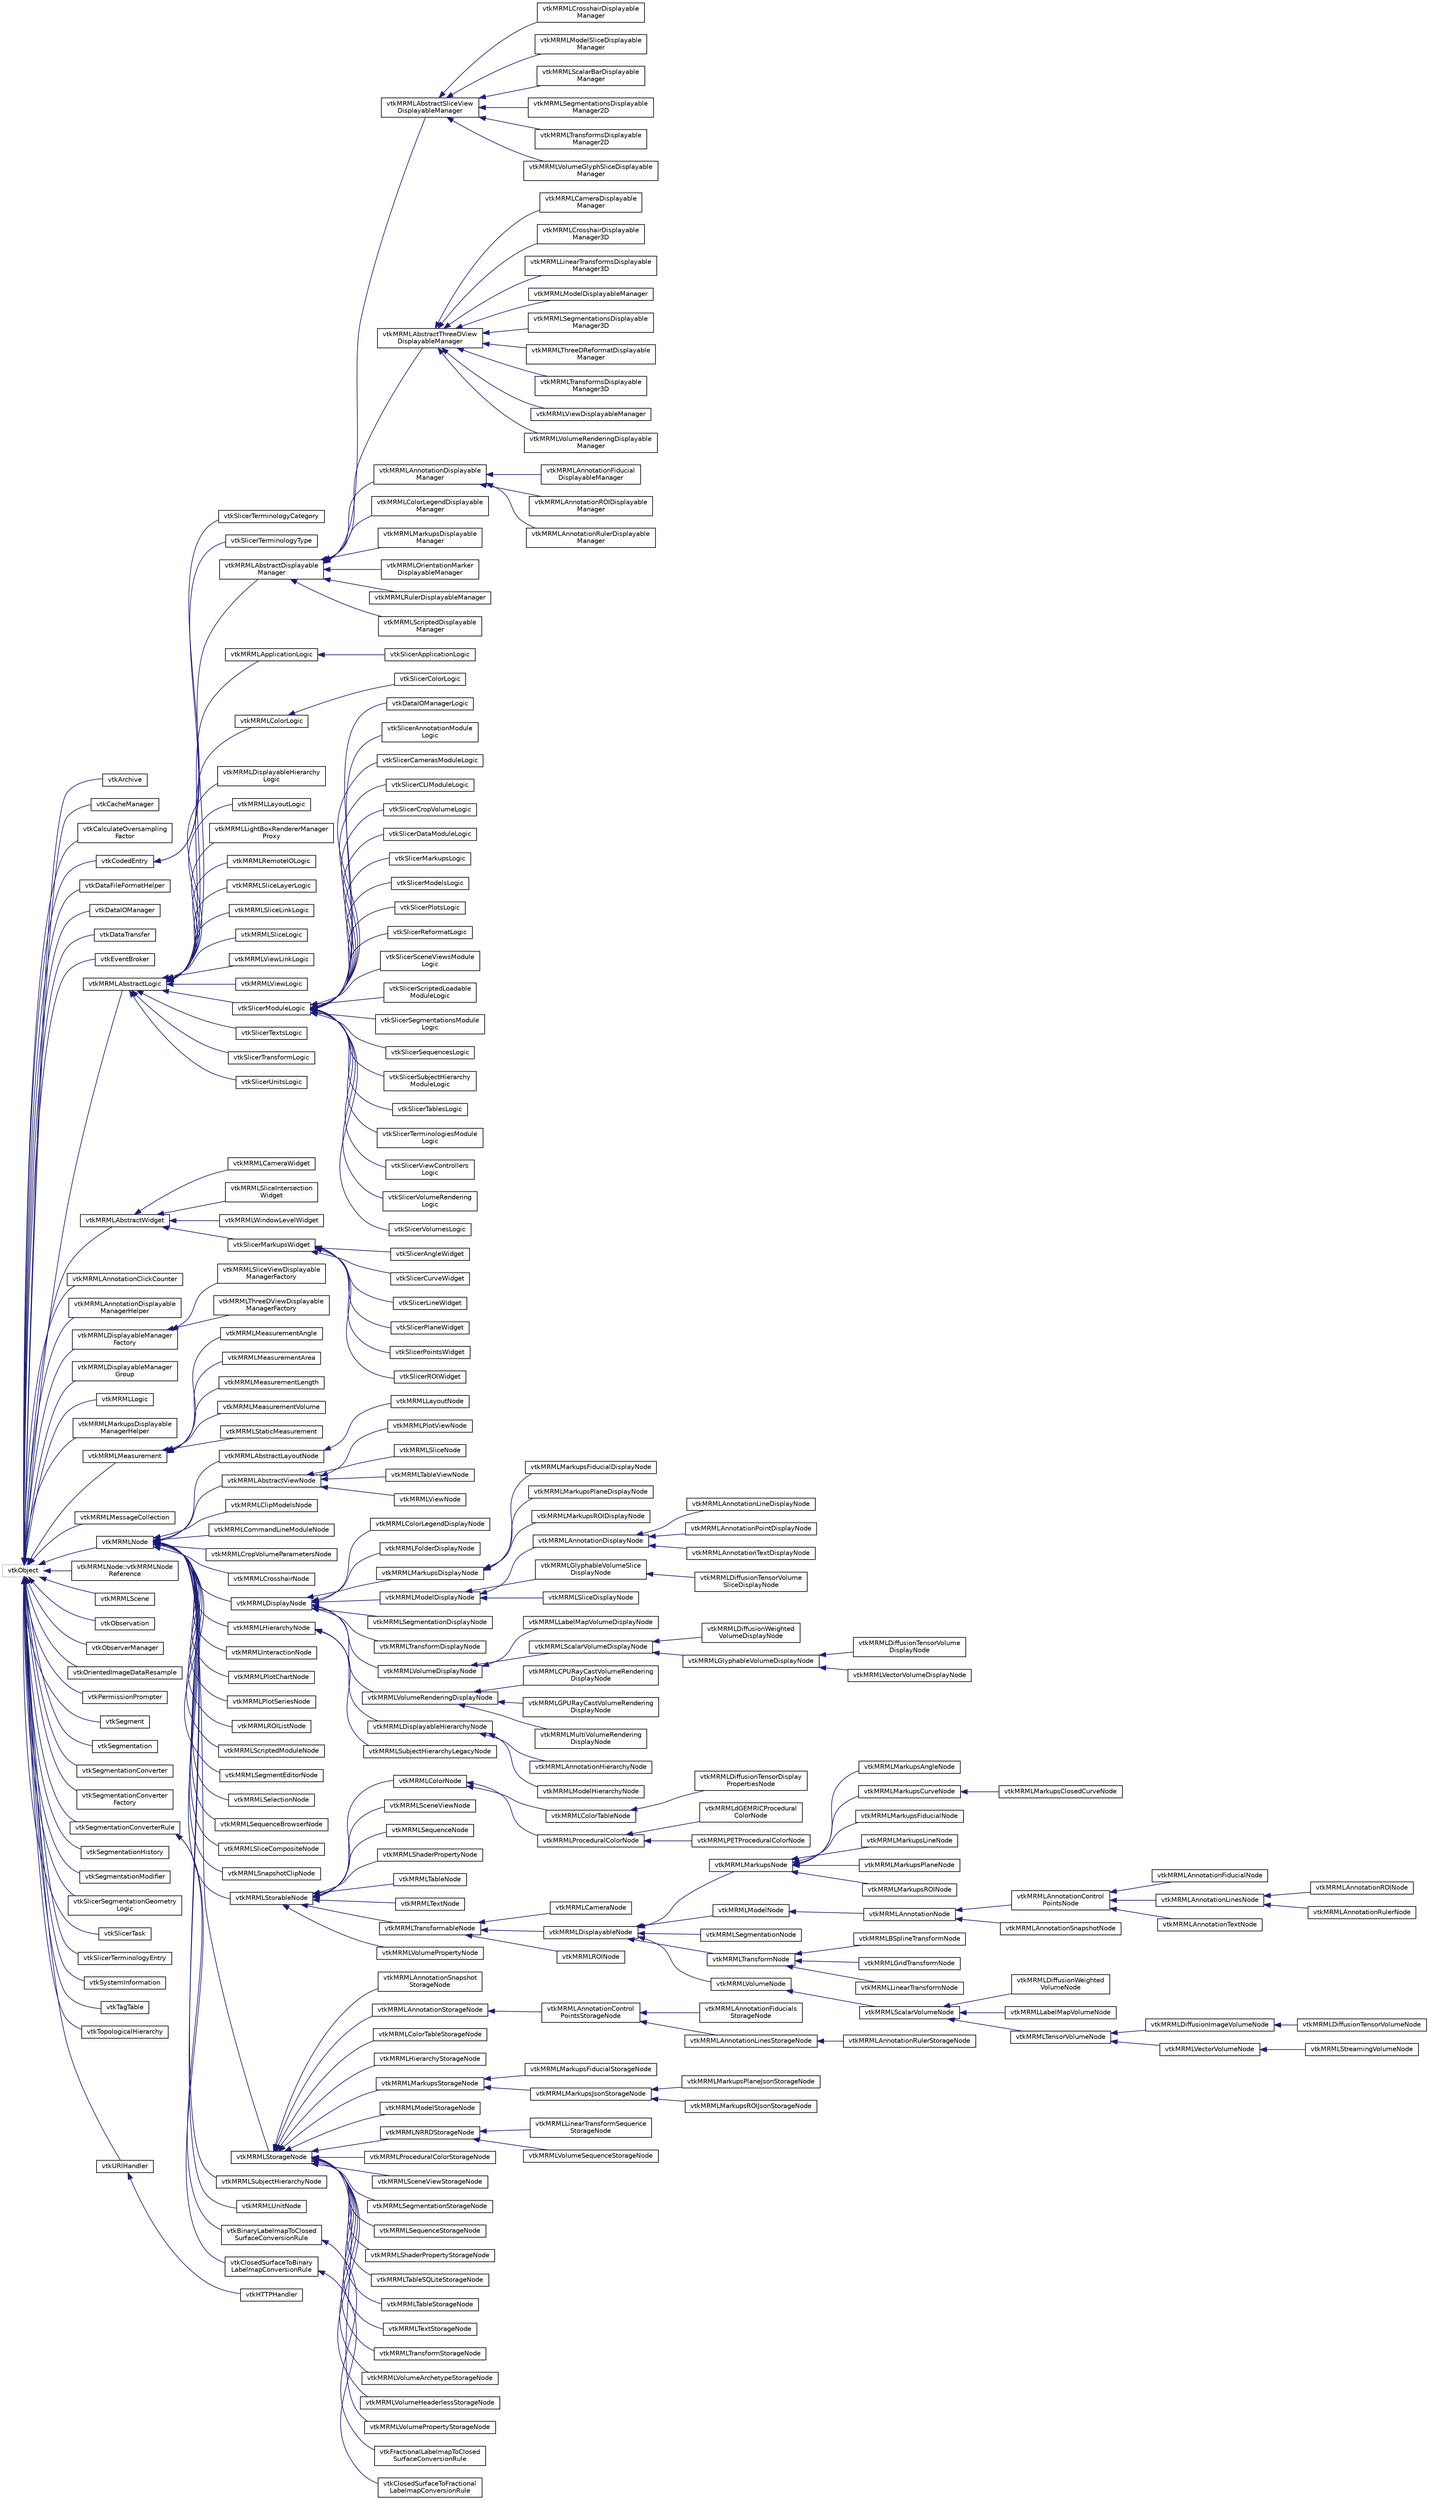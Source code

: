 digraph "Graphical Class Hierarchy"
{
  bgcolor="transparent";
  edge [fontname="Helvetica",fontsize="10",labelfontname="Helvetica",labelfontsize="10"];
  node [fontname="Helvetica",fontsize="10",shape=record];
  rankdir="LR";
  Node65 [label="vtkObject",height=0.2,width=0.4,color="grey75"];
  Node65 -> Node0 [dir="back",color="midnightblue",fontsize="10",style="solid",fontname="Helvetica"];
  Node0 [label="vtkArchive",height=0.2,width=0.4,color="black",URL="$classvtkArchive.html",tooltip="Simple class for manipulating archive files. "];
  Node65 -> Node67 [dir="back",color="midnightblue",fontsize="10",style="solid",fontname="Helvetica"];
  Node67 [label="vtkCacheManager",height=0.2,width=0.4,color="black",URL="$classvtkCacheManager.html"];
  Node65 -> Node68 [dir="back",color="midnightblue",fontsize="10",style="solid",fontname="Helvetica"];
  Node68 [label="vtkCalculateOversampling\lFactor",height=0.2,width=0.4,color="black",URL="$classvtkCalculateOversamplingFactor.html",tooltip="Calculate oversampling factor based on model properties using fuzzy logics. "];
  Node65 -> Node69 [dir="back",color="midnightblue",fontsize="10",style="solid",fontname="Helvetica"];
  Node69 [label="vtkCodedEntry",height=0.2,width=0.4,color="black",URL="$classvtkCodedEntry.html",tooltip="Simple class for storing standard coded entries (coding scheme, value, meaning triplets) ..."];
  Node69 -> Node70 [dir="back",color="midnightblue",fontsize="10",style="solid",fontname="Helvetica"];
  Node70 [label="vtkSlicerTerminologyCategory",height=0.2,width=0.4,color="black",URL="$classvtkSlicerTerminologyCategory.html",tooltip="Terminology property category object. "];
  Node69 -> Node71 [dir="back",color="midnightblue",fontsize="10",style="solid",fontname="Helvetica"];
  Node71 [label="vtkSlicerTerminologyType",height=0.2,width=0.4,color="black",URL="$classvtkSlicerTerminologyType.html",tooltip="Terminology property type object. "];
  Node65 -> Node72 [dir="back",color="midnightblue",fontsize="10",style="solid",fontname="Helvetica"];
  Node72 [label="vtkDataFileFormatHelper",height=0.2,width=0.4,color="black",URL="$classvtkDataFileFormatHelper.html"];
  Node65 -> Node73 [dir="back",color="midnightblue",fontsize="10",style="solid",fontname="Helvetica"];
  Node73 [label="vtkDataIOManager",height=0.2,width=0.4,color="black",URL="$classvtkDataIOManager.html"];
  Node65 -> Node74 [dir="back",color="midnightblue",fontsize="10",style="solid",fontname="Helvetica"];
  Node74 [label="vtkDataTransfer",height=0.2,width=0.4,color="black",URL="$classvtkDataTransfer.html"];
  Node65 -> Node75 [dir="back",color="midnightblue",fontsize="10",style="solid",fontname="Helvetica"];
  Node75 [label="vtkEventBroker",height=0.2,width=0.4,color="black",URL="$classvtkEventBroker.html",tooltip="Class that manages adding and deleting of observers with events. "];
  Node65 -> Node76 [dir="back",color="midnightblue",fontsize="10",style="solid",fontname="Helvetica"];
  Node76 [label="vtkMRMLAbstractLogic",height=0.2,width=0.4,color="black",URL="$classvtkMRMLAbstractLogic.html",tooltip="Superclass for MRML logic classes. "];
  Node76 -> Node77 [dir="back",color="midnightblue",fontsize="10",style="solid",fontname="Helvetica"];
  Node77 [label="vtkMRMLAbstractDisplayable\lManager",height=0.2,width=0.4,color="black",URL="$classvtkMRMLAbstractDisplayableManager.html",tooltip="Superclass for displayable manager classes. "];
  Node77 -> Node78 [dir="back",color="midnightblue",fontsize="10",style="solid",fontname="Helvetica"];
  Node78 [label="vtkMRMLAbstractSliceView\lDisplayableManager",height=0.2,width=0.4,color="black",URL="$classvtkMRMLAbstractSliceViewDisplayableManager.html",tooltip="Superclass for displayable manager classes. "];
  Node78 -> Node79 [dir="back",color="midnightblue",fontsize="10",style="solid",fontname="Helvetica"];
  Node79 [label="vtkMRMLCrosshairDisplayable\lManager",height=0.2,width=0.4,color="black",URL="$classvtkMRMLCrosshairDisplayableManager.html",tooltip="Displayable manager for the crosshair on slice (2D) views. "];
  Node78 -> Node80 [dir="back",color="midnightblue",fontsize="10",style="solid",fontname="Helvetica"];
  Node80 [label="vtkMRMLModelSliceDisplayable\lManager",height=0.2,width=0.4,color="black",URL="$classvtkMRMLModelSliceDisplayableManager.html",tooltip="Displayable manager for slice (2D) views. "];
  Node78 -> Node81 [dir="back",color="midnightblue",fontsize="10",style="solid",fontname="Helvetica"];
  Node81 [label="vtkMRMLScalarBarDisplayable\lManager",height=0.2,width=0.4,color="black",URL="$classvtkMRMLScalarBarDisplayableManager.html",tooltip="Displayable manager for window/level adjustment of volumes. "];
  Node78 -> Node82 [dir="back",color="midnightblue",fontsize="10",style="solid",fontname="Helvetica"];
  Node82 [label="vtkMRMLSegmentationsDisplayable\lManager2D",height=0.2,width=0.4,color="black",URL="$classvtkMRMLSegmentationsDisplayableManager2D.html",tooltip="Displayable manager for showing segmentations in slice (2D) views. "];
  Node78 -> Node83 [dir="back",color="midnightblue",fontsize="10",style="solid",fontname="Helvetica"];
  Node83 [label="vtkMRMLTransformsDisplayable\lManager2D",height=0.2,width=0.4,color="black",URL="$classvtkMRMLTransformsDisplayableManager2D.html",tooltip="Displayable manager for showing transforms in slice (2D) views. "];
  Node78 -> Node84 [dir="back",color="midnightblue",fontsize="10",style="solid",fontname="Helvetica"];
  Node84 [label="vtkMRMLVolumeGlyphSliceDisplayable\lManager",height=0.2,width=0.4,color="black",URL="$classvtkMRMLVolumeGlyphSliceDisplayableManager.html",tooltip="Displayable manager for slice (2D) views. "];
  Node77 -> Node85 [dir="back",color="midnightblue",fontsize="10",style="solid",fontname="Helvetica"];
  Node85 [label="vtkMRMLAbstractThreeDView\lDisplayableManager",height=0.2,width=0.4,color="black",URL="$classvtkMRMLAbstractThreeDViewDisplayableManager.html",tooltip="Superclass for displayable manager classes. "];
  Node85 -> Node86 [dir="back",color="midnightblue",fontsize="10",style="solid",fontname="Helvetica"];
  Node86 [label="vtkMRMLCameraDisplayable\lManager",height=0.2,width=0.4,color="black",URL="$classvtkMRMLCameraDisplayableManager.html"];
  Node85 -> Node87 [dir="back",color="midnightblue",fontsize="10",style="solid",fontname="Helvetica"];
  Node87 [label="vtkMRMLCrosshairDisplayable\lManager3D",height=0.2,width=0.4,color="black",URL="$classvtkMRMLCrosshairDisplayableManager3D.html",tooltip="Displayable manager for the crosshair on 3D views. "];
  Node85 -> Node88 [dir="back",color="midnightblue",fontsize="10",style="solid",fontname="Helvetica"];
  Node88 [label="vtkMRMLLinearTransformsDisplayable\lManager3D",height=0.2,width=0.4,color="black",URL="$classvtkMRMLLinearTransformsDisplayableManager3D.html",tooltip="Display transforms in 3D views. "];
  Node85 -> Node89 [dir="back",color="midnightblue",fontsize="10",style="solid",fontname="Helvetica"];
  Node89 [label="vtkMRMLModelDisplayableManager",height=0.2,width=0.4,color="black",URL="$classvtkMRMLModelDisplayableManager.html",tooltip="Manage display nodes with polydata in 3D views. "];
  Node85 -> Node90 [dir="back",color="midnightblue",fontsize="10",style="solid",fontname="Helvetica"];
  Node90 [label="vtkMRMLSegmentationsDisplayable\lManager3D",height=0.2,width=0.4,color="black",URL="$classvtkMRMLSegmentationsDisplayableManager3D.html",tooltip="Display segmentations in 3D views. "];
  Node85 -> Node91 [dir="back",color="midnightblue",fontsize="10",style="solid",fontname="Helvetica"];
  Node91 [label="vtkMRMLThreeDReformatDisplayable\lManager",height=0.2,width=0.4,color="black",URL="$classvtkMRMLThreeDReformatDisplayableManager.html",tooltip="Displayable manager for ImplicitPlaneWidget2 in 3D views. "];
  Node85 -> Node92 [dir="back",color="midnightblue",fontsize="10",style="solid",fontname="Helvetica"];
  Node92 [label="vtkMRMLTransformsDisplayable\lManager3D",height=0.2,width=0.4,color="black",URL="$classvtkMRMLTransformsDisplayableManager3D.html",tooltip="Display transforms in 3D views. "];
  Node85 -> Node93 [dir="back",color="midnightblue",fontsize="10",style="solid",fontname="Helvetica"];
  Node93 [label="vtkMRMLViewDisplayableManager",height=0.2,width=0.4,color="black",URL="$classvtkMRMLViewDisplayableManager.html",tooltip="Displayable manager that configures a vtkRenderer from a vtkMRMLViewNode and its associated active vt..."];
  Node85 -> Node94 [dir="back",color="midnightblue",fontsize="10",style="solid",fontname="Helvetica"];
  Node94 [label="vtkMRMLVolumeRenderingDisplayable\lManager",height=0.2,width=0.4,color="black",URL="$classvtkMRMLVolumeRenderingDisplayableManager.html"];
  Node77 -> Node95 [dir="back",color="midnightblue",fontsize="10",style="solid",fontname="Helvetica"];
  Node95 [label="vtkMRMLAnnotationDisplayable\lManager",height=0.2,width=0.4,color="black",URL="$classvtkMRMLAnnotationDisplayableManager.html"];
  Node95 -> Node96 [dir="back",color="midnightblue",fontsize="10",style="solid",fontname="Helvetica"];
  Node96 [label="vtkMRMLAnnotationFiducial\lDisplayableManager",height=0.2,width=0.4,color="black",URL="$classvtkMRMLAnnotationFiducialDisplayableManager.html"];
  Node95 -> Node97 [dir="back",color="midnightblue",fontsize="10",style="solid",fontname="Helvetica"];
  Node97 [label="vtkMRMLAnnotationROIDisplayable\lManager",height=0.2,width=0.4,color="black",URL="$classvtkMRMLAnnotationROIDisplayableManager.html"];
  Node95 -> Node98 [dir="back",color="midnightblue",fontsize="10",style="solid",fontname="Helvetica"];
  Node98 [label="vtkMRMLAnnotationRulerDisplayable\lManager",height=0.2,width=0.4,color="black",URL="$classvtkMRMLAnnotationRulerDisplayableManager.html"];
  Node77 -> Node99 [dir="back",color="midnightblue",fontsize="10",style="solid",fontname="Helvetica"];
  Node99 [label="vtkMRMLColorLegendDisplayable\lManager",height=0.2,width=0.4,color="black",URL="$classvtkMRMLColorLegendDisplayableManager.html",tooltip="Displayable manager for color legends. "];
  Node77 -> Node100 [dir="back",color="midnightblue",fontsize="10",style="solid",fontname="Helvetica"];
  Node100 [label="vtkMRMLMarkupsDisplayable\lManager",height=0.2,width=0.4,color="black",URL="$classvtkMRMLMarkupsDisplayableManager.html"];
  Node77 -> Node101 [dir="back",color="midnightblue",fontsize="10",style="solid",fontname="Helvetica"];
  Node101 [label="vtkMRMLOrientationMarker\lDisplayableManager",height=0.2,width=0.4,color="black",URL="$classvtkMRMLOrientationMarkerDisplayableManager.html",tooltip="Displayable manager that displays orientation marker in a slice or 3D view. "];
  Node77 -> Node102 [dir="back",color="midnightblue",fontsize="10",style="solid",fontname="Helvetica"];
  Node102 [label="vtkMRMLRulerDisplayableManager",height=0.2,width=0.4,color="black",URL="$classvtkMRMLRulerDisplayableManager.html",tooltip="Displayable manager that displays orientation marker in a slice or 3D view. "];
  Node77 -> Node103 [dir="back",color="midnightblue",fontsize="10",style="solid",fontname="Helvetica"];
  Node103 [label="vtkMRMLScriptedDisplayable\lManager",height=0.2,width=0.4,color="black",URL="$classvtkMRMLScriptedDisplayableManager.html"];
  Node76 -> Node104 [dir="back",color="midnightblue",fontsize="10",style="solid",fontname="Helvetica"];
  Node104 [label="vtkMRMLApplicationLogic",height=0.2,width=0.4,color="black",URL="$classvtkMRMLApplicationLogic.html"];
  Node104 -> Node105 [dir="back",color="midnightblue",fontsize="10",style="solid",fontname="Helvetica"];
  Node105 [label="vtkSlicerApplicationLogic",height=0.2,width=0.4,color="black",URL="$classvtkSlicerApplicationLogic.html"];
  Node76 -> Node106 [dir="back",color="midnightblue",fontsize="10",style="solid",fontname="Helvetica"];
  Node106 [label="vtkMRMLColorLogic",height=0.2,width=0.4,color="black",URL="$classvtkMRMLColorLogic.html",tooltip="MRML logic class for color manipulation. "];
  Node106 -> Node107 [dir="back",color="midnightblue",fontsize="10",style="solid",fontname="Helvetica"];
  Node107 [label="vtkSlicerColorLogic",height=0.2,width=0.4,color="black",URL="$classvtkSlicerColorLogic.html"];
  Node76 -> Node108 [dir="back",color="midnightblue",fontsize="10",style="solid",fontname="Helvetica"];
  Node108 [label="vtkMRMLDisplayableHierarchy\lLogic",height=0.2,width=0.4,color="black",URL="$classvtkMRMLDisplayableHierarchyLogic.html",tooltip="Slicer logic class for hierarchy manipulation. "];
  Node76 -> Node109 [dir="back",color="midnightblue",fontsize="10",style="solid",fontname="Helvetica"];
  Node109 [label="vtkMRMLLayoutLogic",height=0.2,width=0.4,color="black",URL="$classvtkMRMLLayoutLogic.html",tooltip="MRML logic class for layout manipulation. "];
  Node76 -> Node110 [dir="back",color="midnightblue",fontsize="10",style="solid",fontname="Helvetica"];
  Node110 [label="vtkMRMLLightBoxRendererManager\lProxy",height=0.2,width=0.4,color="black",URL="$classvtkMRMLLightBoxRendererManagerProxy.html",tooltip="Proxy class to provide mechanisms for a displayable manager to communicate with 3rd party renderer ma..."];
  Node76 -> Node111 [dir="back",color="midnightblue",fontsize="10",style="solid",fontname="Helvetica"];
  Node111 [label="vtkMRMLRemoteIOLogic",height=0.2,width=0.4,color="black",URL="$classvtkMRMLRemoteIOLogic.html"];
  Node76 -> Node112 [dir="back",color="midnightblue",fontsize="10",style="solid",fontname="Helvetica"];
  Node112 [label="vtkMRMLSliceLayerLogic",height=0.2,width=0.4,color="black",URL="$classvtkMRMLSliceLayerLogic.html"];
  Node76 -> Node113 [dir="back",color="midnightblue",fontsize="10",style="solid",fontname="Helvetica"];
  Node113 [label="vtkMRMLSliceLinkLogic",height=0.2,width=0.4,color="black",URL="$classvtkMRMLSliceLinkLogic.html"];
  Node76 -> Node114 [dir="back",color="midnightblue",fontsize="10",style="solid",fontname="Helvetica"];
  Node114 [label="vtkMRMLSliceLogic",height=0.2,width=0.4,color="black",URL="$classvtkMRMLSliceLogic.html",tooltip="Slicer logic class for slice manipulation. "];
  Node76 -> Node115 [dir="back",color="midnightblue",fontsize="10",style="solid",fontname="Helvetica"];
  Node115 [label="vtkMRMLViewLinkLogic",height=0.2,width=0.4,color="black",URL="$classvtkMRMLViewLinkLogic.html"];
  Node76 -> Node116 [dir="back",color="midnightblue",fontsize="10",style="solid",fontname="Helvetica"];
  Node116 [label="vtkMRMLViewLogic",height=0.2,width=0.4,color="black",URL="$classvtkMRMLViewLogic.html",tooltip="Slicer logic class for view manipulation. "];
  Node76 -> Node117 [dir="back",color="midnightblue",fontsize="10",style="solid",fontname="Helvetica"];
  Node117 [label="vtkSlicerModuleLogic",height=0.2,width=0.4,color="black",URL="$classvtkSlicerModuleLogic.html"];
  Node117 -> Node118 [dir="back",color="midnightblue",fontsize="10",style="solid",fontname="Helvetica"];
  Node118 [label="vtkDataIOManagerLogic",height=0.2,width=0.4,color="black",URL="$classvtkDataIOManagerLogic.html"];
  Node117 -> Node119 [dir="back",color="midnightblue",fontsize="10",style="solid",fontname="Helvetica"];
  Node119 [label="vtkSlicerAnnotationModule\lLogic",height=0.2,width=0.4,color="black",URL="$classvtkSlicerAnnotationModuleLogic.html"];
  Node117 -> Node120 [dir="back",color="midnightblue",fontsize="10",style="solid",fontname="Helvetica"];
  Node120 [label="vtkSlicerCamerasModuleLogic",height=0.2,width=0.4,color="black",URL="$classvtkSlicerCamerasModuleLogic.html"];
  Node117 -> Node121 [dir="back",color="midnightblue",fontsize="10",style="solid",fontname="Helvetica"];
  Node121 [label="vtkSlicerCLIModuleLogic",height=0.2,width=0.4,color="black",URL="$classvtkSlicerCLIModuleLogic.html",tooltip="Logic for running CLI. "];
  Node117 -> Node122 [dir="back",color="midnightblue",fontsize="10",style="solid",fontname="Helvetica"];
  Node122 [label="vtkSlicerCropVolumeLogic",height=0.2,width=0.4,color="black",URL="$classvtkSlicerCropVolumeLogic.html",tooltip="Crop a volume to the specified region of interest. "];
  Node117 -> Node123 [dir="back",color="midnightblue",fontsize="10",style="solid",fontname="Helvetica"];
  Node123 [label="vtkSlicerDataModuleLogic",height=0.2,width=0.4,color="black",URL="$classvtkSlicerDataModuleLogic.html"];
  Node117 -> Node124 [dir="back",color="midnightblue",fontsize="10",style="solid",fontname="Helvetica"];
  Node124 [label="vtkSlicerMarkupsLogic",height=0.2,width=0.4,color="black",URL="$classvtkSlicerMarkupsLogic.html"];
  Node117 -> Node125 [dir="back",color="midnightblue",fontsize="10",style="solid",fontname="Helvetica"];
  Node125 [label="vtkSlicerModelsLogic",height=0.2,width=0.4,color="black",URL="$classvtkSlicerModelsLogic.html"];
  Node117 -> Node126 [dir="back",color="midnightblue",fontsize="10",style="solid",fontname="Helvetica"];
  Node126 [label="vtkSlicerPlotsLogic",height=0.2,width=0.4,color="black",URL="$classvtkSlicerPlotsLogic.html",tooltip="Slicer logic class for double array manipulation This class manages the logic associated with reading..."];
  Node117 -> Node127 [dir="back",color="midnightblue",fontsize="10",style="solid",fontname="Helvetica"];
  Node127 [label="vtkSlicerReformatLogic",height=0.2,width=0.4,color="black",URL="$classvtkSlicerReformatLogic.html"];
  Node117 -> Node128 [dir="back",color="midnightblue",fontsize="10",style="solid",fontname="Helvetica"];
  Node128 [label="vtkSlicerSceneViewsModule\lLogic",height=0.2,width=0.4,color="black",URL="$classvtkSlicerSceneViewsModuleLogic.html"];
  Node117 -> Node129 [dir="back",color="midnightblue",fontsize="10",style="solid",fontname="Helvetica"];
  Node129 [label="vtkSlicerScriptedLoadable\lModuleLogic",height=0.2,width=0.4,color="black",URL="$classvtkSlicerScriptedLoadableModuleLogic.html"];
  Node117 -> Node130 [dir="back",color="midnightblue",fontsize="10",style="solid",fontname="Helvetica"];
  Node130 [label="vtkSlicerSegmentationsModule\lLogic",height=0.2,width=0.4,color="black",URL="$classvtkSlicerSegmentationsModuleLogic.html"];
  Node117 -> Node131 [dir="back",color="midnightblue",fontsize="10",style="solid",fontname="Helvetica"];
  Node131 [label="vtkSlicerSequencesLogic",height=0.2,width=0.4,color="black",URL="$classvtkSlicerSequencesLogic.html"];
  Node117 -> Node132 [dir="back",color="midnightblue",fontsize="10",style="solid",fontname="Helvetica"];
  Node132 [label="vtkSlicerSubjectHierarchy\lModuleLogic",height=0.2,width=0.4,color="black",URL="$classvtkSlicerSubjectHierarchyModuleLogic.html"];
  Node117 -> Node133 [dir="back",color="midnightblue",fontsize="10",style="solid",fontname="Helvetica"];
  Node133 [label="vtkSlicerTablesLogic",height=0.2,width=0.4,color="black",URL="$classvtkSlicerTablesLogic.html",tooltip="Slicer logic class for double array manipulation This class manages the logic associated with reading..."];
  Node117 -> Node134 [dir="back",color="midnightblue",fontsize="10",style="solid",fontname="Helvetica"];
  Node134 [label="vtkSlicerTerminologiesModule\lLogic",height=0.2,width=0.4,color="black",URL="$classvtkSlicerTerminologiesModuleLogic.html"];
  Node117 -> Node135 [dir="back",color="midnightblue",fontsize="10",style="solid",fontname="Helvetica"];
  Node135 [label="vtkSlicerViewControllers\lLogic",height=0.2,width=0.4,color="black",URL="$classvtkSlicerViewControllersLogic.html"];
  Node117 -> Node136 [dir="back",color="midnightblue",fontsize="10",style="solid",fontname="Helvetica"];
  Node136 [label="vtkSlicerVolumeRendering\lLogic",height=0.2,width=0.4,color="black",URL="$classvtkSlicerVolumeRenderingLogic.html"];
  Node117 -> Node137 [dir="back",color="midnightblue",fontsize="10",style="solid",fontname="Helvetica"];
  Node137 [label="vtkSlicerVolumesLogic",height=0.2,width=0.4,color="black",URL="$classvtkSlicerVolumesLogic.html"];
  Node76 -> Node138 [dir="back",color="midnightblue",fontsize="10",style="solid",fontname="Helvetica"];
  Node138 [label="vtkSlicerTextsLogic",height=0.2,width=0.4,color="black",URL="$classvtkSlicerTextsLogic.html"];
  Node76 -> Node139 [dir="back",color="midnightblue",fontsize="10",style="solid",fontname="Helvetica"];
  Node139 [label="vtkSlicerTransformLogic",height=0.2,width=0.4,color="black",URL="$classvtkSlicerTransformLogic.html"];
  Node76 -> Node140 [dir="back",color="midnightblue",fontsize="10",style="solid",fontname="Helvetica"];
  Node140 [label="vtkSlicerUnitsLogic",height=0.2,width=0.4,color="black",URL="$classvtkSlicerUnitsLogic.html",tooltip="Slicer logic for unit manipulation. "];
  Node65 -> Node141 [dir="back",color="midnightblue",fontsize="10",style="solid",fontname="Helvetica"];
  Node141 [label="vtkMRMLAbstractWidget",height=0.2,width=0.4,color="black",URL="$classvtkMRMLAbstractWidget.html",tooltip="Process interaction events to update state of MRML widget nodes. "];
  Node141 -> Node142 [dir="back",color="midnightblue",fontsize="10",style="solid",fontname="Helvetica"];
  Node142 [label="vtkMRMLCameraWidget",height=0.2,width=0.4,color="black",URL="$classvtkMRMLCameraWidget.html",tooltip="Process camera manipulation events. "];
  Node141 -> Node143 [dir="back",color="midnightblue",fontsize="10",style="solid",fontname="Helvetica"];
  Node143 [label="vtkMRMLSliceIntersection\lWidget",height=0.2,width=0.4,color="black",URL="$classvtkMRMLSliceIntersectionWidget.html",tooltip="Show slice intersection lines. "];
  Node141 -> Node144 [dir="back",color="midnightblue",fontsize="10",style="solid",fontname="Helvetica"];
  Node144 [label="vtkMRMLWindowLevelWidget",height=0.2,width=0.4,color="black",URL="$classvtkMRMLWindowLevelWidget.html",tooltip="Show slice intersection lines. "];
  Node141 -> Node145 [dir="back",color="midnightblue",fontsize="10",style="solid",fontname="Helvetica"];
  Node145 [label="vtkSlicerMarkupsWidget",height=0.2,width=0.4,color="black",URL="$classvtkSlicerMarkupsWidget.html",tooltip="Process interaction events to update state of markup widget nodes. "];
  Node145 -> Node146 [dir="back",color="midnightblue",fontsize="10",style="solid",fontname="Helvetica"];
  Node146 [label="vtkSlicerAngleWidget",height=0.2,width=0.4,color="black",URL="$classvtkSlicerAngleWidget.html",tooltip="create an angle with a set of 3 points "];
  Node145 -> Node147 [dir="back",color="midnightblue",fontsize="10",style="solid",fontname="Helvetica"];
  Node147 [label="vtkSlicerCurveWidget",height=0.2,width=0.4,color="black",URL="$classvtkSlicerCurveWidget.html",tooltip="create a curve with a set of N points "];
  Node145 -> Node148 [dir="back",color="midnightblue",fontsize="10",style="solid",fontname="Helvetica"];
  Node148 [label="vtkSlicerLineWidget",height=0.2,width=0.4,color="black",URL="$classvtkSlicerLineWidget.html",tooltip="create a line with a set of 2 points "];
  Node145 -> Node149 [dir="back",color="midnightblue",fontsize="10",style="solid",fontname="Helvetica"];
  Node149 [label="vtkSlicerPlaneWidget",height=0.2,width=0.4,color="black",URL="$classvtkSlicerPlaneWidget.html",tooltip="create a plane with a set of 3 points "];
  Node145 -> Node150 [dir="back",color="midnightblue",fontsize="10",style="solid",fontname="Helvetica"];
  Node150 [label="vtkSlicerPointsWidget",height=0.2,width=0.4,color="black",URL="$classvtkSlicerPointsWidget.html",tooltip="Widget to display a set of interactive points. "];
  Node145 -> Node151 [dir="back",color="midnightblue",fontsize="10",style="solid",fontname="Helvetica"];
  Node151 [label="vtkSlicerROIWidget",height=0.2,width=0.4,color="black",URL="$classvtkSlicerROIWidget.html",tooltip="Create an ROI representation. "];
  Node65 -> Node152 [dir="back",color="midnightblue",fontsize="10",style="solid",fontname="Helvetica"];
  Node152 [label="vtkMRMLAnnotationClickCounter",height=0.2,width=0.4,color="black",URL="$classvtkMRMLAnnotationClickCounter.html"];
  Node65 -> Node153 [dir="back",color="midnightblue",fontsize="10",style="solid",fontname="Helvetica"];
  Node153 [label="vtkMRMLAnnotationDisplayable\lManagerHelper",height=0.2,width=0.4,color="black",URL="$classvtkMRMLAnnotationDisplayableManagerHelper.html"];
  Node65 -> Node154 [dir="back",color="midnightblue",fontsize="10",style="solid",fontname="Helvetica"];
  Node154 [label="vtkMRMLDisplayableManager\lFactory",height=0.2,width=0.4,color="black",URL="$classvtkMRMLDisplayableManagerFactory.html",tooltip="Factory where displayable manager classes are registered. "];
  Node154 -> Node155 [dir="back",color="midnightblue",fontsize="10",style="solid",fontname="Helvetica"];
  Node155 [label="vtkMRMLSliceViewDisplayable\lManagerFactory",height=0.2,width=0.4,color="black",URL="$classvtkMRMLSliceViewDisplayableManagerFactory.html",tooltip="Factory where displayable manager are registered. "];
  Node154 -> Node156 [dir="back",color="midnightblue",fontsize="10",style="solid",fontname="Helvetica"];
  Node156 [label="vtkMRMLThreeDViewDisplayable\lManagerFactory",height=0.2,width=0.4,color="black",URL="$classvtkMRMLThreeDViewDisplayableManagerFactory.html",tooltip="Factory where displayable manager classes are registered. "];
  Node65 -> Node157 [dir="back",color="midnightblue",fontsize="10",style="solid",fontname="Helvetica"];
  Node157 [label="vtkMRMLDisplayableManager\lGroup",height=0.2,width=0.4,color="black",URL="$classvtkMRMLDisplayableManagerGroup.html",tooltip="DisplayableManagerGroup is a collection of DisplayableManager. "];
  Node65 -> Node158 [dir="back",color="midnightblue",fontsize="10",style="solid",fontname="Helvetica"];
  Node158 [label="vtkMRMLLogic",height=0.2,width=0.4,color="black",URL="$classvtkMRMLLogic.html",tooltip="Class that manages adding and deleting of observers with events. "];
  Node65 -> Node159 [dir="back",color="midnightblue",fontsize="10",style="solid",fontname="Helvetica"];
  Node159 [label="vtkMRMLMarkupsDisplayable\lManagerHelper",height=0.2,width=0.4,color="black",URL="$classvtkMRMLMarkupsDisplayableManagerHelper.html"];
  Node65 -> Node160 [dir="back",color="midnightblue",fontsize="10",style="solid",fontname="Helvetica"];
  Node160 [label="vtkMRMLMeasurement",height=0.2,width=0.4,color="black",URL="$classvtkMRMLMeasurement.html",tooltip="Class for storing well-defined measurement results, using coded entries. "];
  Node160 -> Node161 [dir="back",color="midnightblue",fontsize="10",style="solid",fontname="Helvetica"];
  Node161 [label="vtkMRMLMeasurementAngle",height=0.2,width=0.4,color="black",URL="$classvtkMRMLMeasurementAngle.html",tooltip="Measurement class calculating angle. "];
  Node160 -> Node162 [dir="back",color="midnightblue",fontsize="10",style="solid",fontname="Helvetica"];
  Node162 [label="vtkMRMLMeasurementArea",height=0.2,width=0.4,color="black",URL="$classvtkMRMLMeasurementArea.html",tooltip="Measurement class calculating area of a plane or enclosed by a closed curve. "];
  Node160 -> Node163 [dir="back",color="midnightblue",fontsize="10",style="solid",fontname="Helvetica"];
  Node163 [label="vtkMRMLMeasurementLength",height=0.2,width=0.4,color="black",URL="$classvtkMRMLMeasurementLength.html",tooltip="Measurement class calculating curve length. "];
  Node160 -> Node164 [dir="back",color="midnightblue",fontsize="10",style="solid",fontname="Helvetica"];
  Node164 [label="vtkMRMLMeasurementVolume",height=0.2,width=0.4,color="black",URL="$classvtkMRMLMeasurementVolume.html",tooltip="Measurement class calculating Volume enclosed in a ROI. "];
  Node160 -> Node165 [dir="back",color="midnightblue",fontsize="10",style="solid",fontname="Helvetica"];
  Node165 [label="vtkMRMLStaticMeasurement",height=0.2,width=0.4,color="black",URL="$classvtkMRMLStaticMeasurement.html",tooltip="Measurement class storing a constant measurement. "];
  Node65 -> Node166 [dir="back",color="midnightblue",fontsize="10",style="solid",fontname="Helvetica"];
  Node166 [label="vtkMRMLMessageCollection",height=0.2,width=0.4,color="black",URL="$classvtkMRMLMessageCollection.html"];
  Node65 -> Node167 [dir="back",color="midnightblue",fontsize="10",style="solid",fontname="Helvetica"];
  Node167 [label="vtkMRMLNode",height=0.2,width=0.4,color="black",URL="$classvtkMRMLNode.html",tooltip="Abstract Superclass for all specific types of MRML nodes. "];
  Node167 -> Node168 [dir="back",color="midnightblue",fontsize="10",style="solid",fontname="Helvetica"];
  Node168 [label="vtkMRMLAbstractLayoutNode",height=0.2,width=0.4,color="black",URL="$classvtkMRMLAbstractLayoutNode.html",tooltip="Node that describes the view layout of the application. "];
  Node168 -> Node169 [dir="back",color="midnightblue",fontsize="10",style="solid",fontname="Helvetica"];
  Node169 [label="vtkMRMLLayoutNode",height=0.2,width=0.4,color="black",URL="$classvtkMRMLLayoutNode.html",tooltip="Node that describes the view layout of the application. "];
  Node167 -> Node170 [dir="back",color="midnightblue",fontsize="10",style="solid",fontname="Helvetica"];
  Node170 [label="vtkMRMLAbstractViewNode",height=0.2,width=0.4,color="black",URL="$classvtkMRMLAbstractViewNode.html",tooltip="Abstract MRML node to represent a view. The class holds the properties common to any view type (3D..."];
  Node170 -> Node171 [dir="back",color="midnightblue",fontsize="10",style="solid",fontname="Helvetica"];
  Node171 [label="vtkMRMLPlotViewNode",height=0.2,width=0.4,color="black",URL="$classvtkMRMLPlotViewNode.html",tooltip="MRML node to represent Plot view parameters. "];
  Node170 -> Node172 [dir="back",color="midnightblue",fontsize="10",style="solid",fontname="Helvetica"];
  Node172 [label="vtkMRMLSliceNode",height=0.2,width=0.4,color="black",URL="$classvtkMRMLSliceNode.html",tooltip="MRML node for storing a slice through RAS space. "];
  Node170 -> Node173 [dir="back",color="midnightblue",fontsize="10",style="solid",fontname="Helvetica"];
  Node173 [label="vtkMRMLTableViewNode",height=0.2,width=0.4,color="black",URL="$classvtkMRMLTableViewNode.html",tooltip="MRML node to represent table view parameters. "];
  Node170 -> Node174 [dir="back",color="midnightblue",fontsize="10",style="solid",fontname="Helvetica"];
  Node174 [label="vtkMRMLViewNode",height=0.2,width=0.4,color="black",URL="$classvtkMRMLViewNode.html",tooltip="MRML node to represent a 3D view. "];
  Node167 -> Node175 [dir="back",color="midnightblue",fontsize="10",style="solid",fontname="Helvetica"];
  Node175 [label="vtkMRMLClipModelsNode",height=0.2,width=0.4,color="black",URL="$classvtkMRMLClipModelsNode.html",tooltip="MRML node to represent three clipping planes. "];
  Node167 -> Node176 [dir="back",color="midnightblue",fontsize="10",style="solid",fontname="Helvetica"];
  Node176 [label="vtkMRMLCommandLineModuleNode",height=0.2,width=0.4,color="black",URL="$classvtkMRMLCommandLineModuleNode.html",tooltip="MRML node for representing the parameters allowing to run a command line interface module (CLI)..."];
  Node167 -> Node177 [dir="back",color="midnightblue",fontsize="10",style="solid",fontname="Helvetica"];
  Node177 [label="vtkMRMLCropVolumeParametersNode",height=0.2,width=0.4,color="black",URL="$classvtkMRMLCropVolumeParametersNode.html"];
  Node167 -> Node178 [dir="back",color="midnightblue",fontsize="10",style="solid",fontname="Helvetica"];
  Node178 [label="vtkMRMLCrosshairNode",height=0.2,width=0.4,color="black",URL="$classvtkMRMLCrosshairNode.html",tooltip="MRML node for storing a crosshair through RAS space. "];
  Node167 -> Node179 [dir="back",color="midnightblue",fontsize="10",style="solid",fontname="Helvetica"];
  Node179 [label="vtkMRMLDisplayNode",height=0.2,width=0.4,color="black",URL="$classvtkMRMLDisplayNode.html",tooltip="Abstract class that contains graphical display properties for displayable nodes. "];
  Node179 -> Node180 [dir="back",color="midnightblue",fontsize="10",style="solid",fontname="Helvetica"];
  Node180 [label="vtkMRMLColorLegendDisplayNode",height=0.2,width=0.4,color="black",URL="$classvtkMRMLColorLegendDisplayNode.html",tooltip="Class describing how to display a color legend. "];
  Node179 -> Node181 [dir="back",color="midnightblue",fontsize="10",style="solid",fontname="Helvetica"];
  Node181 [label="vtkMRMLFolderDisplayNode",height=0.2,width=0.4,color="black",URL="$classvtkMRMLFolderDisplayNode.html",tooltip="MRML node to represent a display property for child nodes of a subject hierarchy folder. "];
  Node179 -> Node182 [dir="back",color="midnightblue",fontsize="10",style="solid",fontname="Helvetica"];
  Node182 [label="vtkMRMLMarkupsDisplayNode",height=0.2,width=0.4,color="black",URL="$classvtkMRMLMarkupsDisplayNode.html"];
  Node182 -> Node183 [dir="back",color="midnightblue",fontsize="10",style="solid",fontname="Helvetica"];
  Node183 [label="vtkMRMLMarkupsFiducialDisplayNode",height=0.2,width=0.4,color="black",URL="$classvtkMRMLMarkupsFiducialDisplayNode.html"];
  Node182 -> Node184 [dir="back",color="midnightblue",fontsize="10",style="solid",fontname="Helvetica"];
  Node184 [label="vtkMRMLMarkupsPlaneDisplayNode",height=0.2,width=0.4,color="black",URL="$classvtkMRMLMarkupsPlaneDisplayNode.html"];
  Node182 -> Node185 [dir="back",color="midnightblue",fontsize="10",style="solid",fontname="Helvetica"];
  Node185 [label="vtkMRMLMarkupsROIDisplayNode",height=0.2,width=0.4,color="black",URL="$classvtkMRMLMarkupsROIDisplayNode.html"];
  Node179 -> Node186 [dir="back",color="midnightblue",fontsize="10",style="solid",fontname="Helvetica"];
  Node186 [label="vtkMRMLModelDisplayNode",height=0.2,width=0.4,color="black",URL="$classvtkMRMLModelDisplayNode.html",tooltip="MRML node to represent a display property of 3D surface model. "];
  Node186 -> Node187 [dir="back",color="midnightblue",fontsize="10",style="solid",fontname="Helvetica"];
  Node187 [label="vtkMRMLAnnotationDisplayNode",height=0.2,width=0.4,color="black",URL="$classvtkMRMLAnnotationDisplayNode.html"];
  Node187 -> Node188 [dir="back",color="midnightblue",fontsize="10",style="solid",fontname="Helvetica"];
  Node188 [label="vtkMRMLAnnotationLineDisplayNode",height=0.2,width=0.4,color="black",URL="$classvtkMRMLAnnotationLineDisplayNode.html"];
  Node187 -> Node189 [dir="back",color="midnightblue",fontsize="10",style="solid",fontname="Helvetica"];
  Node189 [label="vtkMRMLAnnotationPointDisplayNode",height=0.2,width=0.4,color="black",URL="$classvtkMRMLAnnotationPointDisplayNode.html"];
  Node187 -> Node190 [dir="back",color="midnightblue",fontsize="10",style="solid",fontname="Helvetica"];
  Node190 [label="vtkMRMLAnnotationTextDisplayNode",height=0.2,width=0.4,color="black",URL="$classvtkMRMLAnnotationTextDisplayNode.html"];
  Node186 -> Node191 [dir="back",color="midnightblue",fontsize="10",style="solid",fontname="Helvetica"];
  Node191 [label="vtkMRMLGlyphableVolumeSlice\lDisplayNode",height=0.2,width=0.4,color="black",URL="$classvtkMRMLGlyphableVolumeSliceDisplayNode.html",tooltip="MRML node to represent display properties for tractography. "];
  Node191 -> Node192 [dir="back",color="midnightblue",fontsize="10",style="solid",fontname="Helvetica"];
  Node192 [label="vtkMRMLDiffusionTensorVolume\lSliceDisplayNode",height=0.2,width=0.4,color="black",URL="$classvtkMRMLDiffusionTensorVolumeSliceDisplayNode.html",tooltip="MRML node to represent display properties for tractography. "];
  Node186 -> Node193 [dir="back",color="midnightblue",fontsize="10",style="solid",fontname="Helvetica"];
  Node193 [label="vtkMRMLSliceDisplayNode",height=0.2,width=0.4,color="black",URL="$classvtkMRMLSliceDisplayNode.html",tooltip="MRML node to store display properties of slice nodes. "];
  Node179 -> Node194 [dir="back",color="midnightblue",fontsize="10",style="solid",fontname="Helvetica"];
  Node194 [label="vtkMRMLSegmentationDisplayNode",height=0.2,width=0.4,color="black",URL="$classvtkMRMLSegmentationDisplayNode.html",tooltip="MRML node for representing segmentation display attributes. "];
  Node179 -> Node195 [dir="back",color="midnightblue",fontsize="10",style="solid",fontname="Helvetica"];
  Node195 [label="vtkMRMLTransformDisplayNode",height=0.2,width=0.4,color="black",URL="$classvtkMRMLTransformDisplayNode.html",tooltip="MRML node to represent display properties for transforms visualization in the slice and 3D viewers..."];
  Node179 -> Node196 [dir="back",color="midnightblue",fontsize="10",style="solid",fontname="Helvetica"];
  Node196 [label="vtkMRMLVolumeDisplayNode",height=0.2,width=0.4,color="black",URL="$classvtkMRMLVolumeDisplayNode.html",tooltip="MRML node for representing a volume display attributes. "];
  Node196 -> Node197 [dir="back",color="midnightblue",fontsize="10",style="solid",fontname="Helvetica"];
  Node197 [label="vtkMRMLLabelMapVolumeDisplayNode",height=0.2,width=0.4,color="black",URL="$classvtkMRMLLabelMapVolumeDisplayNode.html",tooltip="MRML node for representing a volume display attributes. "];
  Node196 -> Node198 [dir="back",color="midnightblue",fontsize="10",style="solid",fontname="Helvetica"];
  Node198 [label="vtkMRMLScalarVolumeDisplayNode",height=0.2,width=0.4,color="black",URL="$classvtkMRMLScalarVolumeDisplayNode.html",tooltip="MRML node for representing a volume display attributes. "];
  Node198 -> Node199 [dir="back",color="midnightblue",fontsize="10",style="solid",fontname="Helvetica"];
  Node199 [label="vtkMRMLDiffusionWeighted\lVolumeDisplayNode",height=0.2,width=0.4,color="black",URL="$classvtkMRMLDiffusionWeightedVolumeDisplayNode.html",tooltip="MRML node for representing a volume (image stack). "];
  Node198 -> Node200 [dir="back",color="midnightblue",fontsize="10",style="solid",fontname="Helvetica"];
  Node200 [label="vtkMRMLGlyphableVolumeDisplayNode",height=0.2,width=0.4,color="black",URL="$classvtkMRMLGlyphableVolumeDisplayNode.html",tooltip="MRML node for representing a volume display attributes. "];
  Node200 -> Node201 [dir="back",color="midnightblue",fontsize="10",style="solid",fontname="Helvetica"];
  Node201 [label="vtkMRMLDiffusionTensorVolume\lDisplayNode",height=0.2,width=0.4,color="black",URL="$classvtkMRMLDiffusionTensorVolumeDisplayNode.html",tooltip="MRML node for representing a volume (image stack). "];
  Node200 -> Node202 [dir="back",color="midnightblue",fontsize="10",style="solid",fontname="Helvetica"];
  Node202 [label="vtkMRMLVectorVolumeDisplayNode",height=0.2,width=0.4,color="black",URL="$classvtkMRMLVectorVolumeDisplayNode.html",tooltip="MRML node for representing a volume (image stack). "];
  Node179 -> Node203 [dir="back",color="midnightblue",fontsize="10",style="solid",fontname="Helvetica"];
  Node203 [label="vtkMRMLVolumeRenderingDisplayNode",height=0.2,width=0.4,color="black",URL="$classvtkMRMLVolumeRenderingDisplayNode.html"];
  Node203 -> Node204 [dir="back",color="midnightblue",fontsize="10",style="solid",fontname="Helvetica"];
  Node204 [label="vtkMRMLCPURayCastVolumeRendering\lDisplayNode",height=0.2,width=0.4,color="black",URL="$classvtkMRMLCPURayCastVolumeRenderingDisplayNode.html"];
  Node203 -> Node205 [dir="back",color="midnightblue",fontsize="10",style="solid",fontname="Helvetica"];
  Node205 [label="vtkMRMLGPURayCastVolumeRendering\lDisplayNode",height=0.2,width=0.4,color="black",URL="$classvtkMRMLGPURayCastVolumeRenderingDisplayNode.html"];
  Node203 -> Node206 [dir="back",color="midnightblue",fontsize="10",style="solid",fontname="Helvetica"];
  Node206 [label="vtkMRMLMultiVolumeRendering\lDisplayNode",height=0.2,width=0.4,color="black",URL="$classvtkMRMLMultiVolumeRenderingDisplayNode.html"];
  Node167 -> Node207 [dir="back",color="midnightblue",fontsize="10",style="solid",fontname="Helvetica"];
  Node207 [label="vtkMRMLHierarchyNode",height=0.2,width=0.4,color="black",URL="$classvtkMRMLHierarchyNode.html",tooltip="Abstract class representing a hierarchy member. "];
  Node207 -> Node208 [dir="back",color="midnightblue",fontsize="10",style="solid",fontname="Helvetica"];
  Node208 [label="vtkMRMLDisplayableHierarchyNode",height=0.2,width=0.4,color="black",URL="$classvtkMRMLDisplayableHierarchyNode.html",tooltip="MRML node to represent a hierarchy of displayable nodes. "];
  Node208 -> Node209 [dir="back",color="midnightblue",fontsize="10",style="solid",fontname="Helvetica"];
  Node209 [label="vtkMRMLAnnotationHierarchyNode",height=0.2,width=0.4,color="black",URL="$classvtkMRMLAnnotationHierarchyNode.html"];
  Node208 -> Node210 [dir="back",color="midnightblue",fontsize="10",style="solid",fontname="Helvetica"];
  Node210 [label="vtkMRMLModelHierarchyNode",height=0.2,width=0.4,color="black",URL="$classvtkMRMLModelHierarchyNode.html",tooltip="MRML node to represent a hierarchyu of models. "];
  Node207 -> Node211 [dir="back",color="midnightblue",fontsize="10",style="solid",fontname="Helvetica"];
  Node211 [label="vtkMRMLSubjectHierarchyLegacyNode",height=0.2,width=0.4,color="black",URL="$classvtkMRMLSubjectHierarchyLegacyNode.html",tooltip="Legacy subject hierarchy node to allow loading older MRML scenes. "];
  Node167 -> Node212 [dir="back",color="midnightblue",fontsize="10",style="solid",fontname="Helvetica"];
  Node212 [label="vtkMRMLInteractionNode",height=0.2,width=0.4,color="black",URL="$classvtkMRMLInteractionNode.html"];
  Node167 -> Node213 [dir="back",color="midnightblue",fontsize="10",style="solid",fontname="Helvetica"];
  Node213 [label="vtkMRMLPlotChartNode",height=0.2,width=0.4,color="black",URL="$classvtkMRMLPlotChartNode.html",tooltip="MRML node for referencing a collection of data to plot. "];
  Node167 -> Node214 [dir="back",color="midnightblue",fontsize="10",style="solid",fontname="Helvetica"];
  Node214 [label="vtkMRMLPlotSeriesNode",height=0.2,width=0.4,color="black",URL="$classvtkMRMLPlotSeriesNode.html",tooltip="MRML node to represent a vtkPlot object. "];
  Node167 -> Node215 [dir="back",color="midnightblue",fontsize="10",style="solid",fontname="Helvetica"];
  Node215 [label="vtkMRMLROIListNode",height=0.2,width=0.4,color="black",URL="$classvtkMRMLROIListNode.html",tooltip="MRML list node to represent a list of ROINODE. "];
  Node167 -> Node216 [dir="back",color="midnightblue",fontsize="10",style="solid",fontname="Helvetica"];
  Node216 [label="vtkMRMLScriptedModuleNode",height=0.2,width=0.4,color="black",URL="$classvtkMRMLScriptedModuleNode.html"];
  Node167 -> Node217 [dir="back",color="midnightblue",fontsize="10",style="solid",fontname="Helvetica"];
  Node217 [label="vtkMRMLSegmentEditorNode",height=0.2,width=0.4,color="black",URL="$classvtkMRMLSegmentEditorNode.html",tooltip="Parameter set node for the segment editor widget. "];
  Node167 -> Node218 [dir="back",color="midnightblue",fontsize="10",style="solid",fontname="Helvetica"];
  Node218 [label="vtkMRMLSelectionNode",height=0.2,width=0.4,color="black",URL="$classvtkMRMLSelectionNode.html",tooltip="MRML node for storing information about the active nodes in the scene. "];
  Node167 -> Node219 [dir="back",color="midnightblue",fontsize="10",style="solid",fontname="Helvetica"];
  Node219 [label="vtkMRMLSequenceBrowserNode",height=0.2,width=0.4,color="black",URL="$classvtkMRMLSequenceBrowserNode.html"];
  Node167 -> Node220 [dir="back",color="midnightblue",fontsize="10",style="solid",fontname="Helvetica"];
  Node220 [label="vtkMRMLSliceCompositeNode",height=0.2,width=0.4,color="black",URL="$classvtkMRMLSliceCompositeNode.html",tooltip="MRML node for storing a slice through RAS space. "];
  Node167 -> Node221 [dir="back",color="midnightblue",fontsize="10",style="solid",fontname="Helvetica"];
  Node221 [label="vtkMRMLSnapshotClipNode",height=0.2,width=0.4,color="black",URL="$classvtkMRMLSnapshotClipNode.html",tooltip="Abstract class representing a hierarchy member. "];
  Node167 -> Node222 [dir="back",color="midnightblue",fontsize="10",style="solid",fontname="Helvetica"];
  Node222 [label="vtkMRMLStorableNode",height=0.2,width=0.4,color="black",URL="$classvtkMRMLStorableNode.html",tooltip="MRML node to represent a 3D surface model. "];
  Node222 -> Node223 [dir="back",color="midnightblue",fontsize="10",style="solid",fontname="Helvetica"];
  Node223 [label="vtkMRMLColorNode",height=0.2,width=0.4,color="black",URL="$classvtkMRMLColorNode.html",tooltip="Abstract MRML node to represent color information. "];
  Node223 -> Node224 [dir="back",color="midnightblue",fontsize="10",style="solid",fontname="Helvetica"];
  Node224 [label="vtkMRMLColorTableNode",height=0.2,width=0.4,color="black",URL="$classvtkMRMLColorTableNode.html",tooltip="MRML node to represent discrete color information. "];
  Node224 -> Node225 [dir="back",color="midnightblue",fontsize="10",style="solid",fontname="Helvetica"];
  Node225 [label="vtkMRMLDiffusionTensorDisplay\lPropertiesNode",height=0.2,width=0.4,color="black",URL="$classvtkMRMLDiffusionTensorDisplayPropertiesNode.html",tooltip="MRML node for display of a diffusion tensor. "];
  Node223 -> Node226 [dir="back",color="midnightblue",fontsize="10",style="solid",fontname="Helvetica"];
  Node226 [label="vtkMRMLProceduralColorNode",height=0.2,width=0.4,color="black",URL="$classvtkMRMLProceduralColorNode.html",tooltip="MRML node to represent procedurally defined color information. "];
  Node226 -> Node227 [dir="back",color="midnightblue",fontsize="10",style="solid",fontname="Helvetica"];
  Node227 [label="vtkMRMLdGEMRICProcedural\lColorNode",height=0.2,width=0.4,color="black",URL="$classvtkMRMLdGEMRICProceduralColorNode.html",tooltip="MRML node to represent procedurally defined color information. "];
  Node226 -> Node228 [dir="back",color="midnightblue",fontsize="10",style="solid",fontname="Helvetica"];
  Node228 [label="vtkMRMLPETProceduralColorNode",height=0.2,width=0.4,color="black",URL="$classvtkMRMLPETProceduralColorNode.html"];
  Node222 -> Node229 [dir="back",color="midnightblue",fontsize="10",style="solid",fontname="Helvetica"];
  Node229 [label="vtkMRMLSceneViewNode",height=0.2,width=0.4,color="black",URL="$classvtkMRMLSceneViewNode.html"];
  Node222 -> Node230 [dir="back",color="midnightblue",fontsize="10",style="solid",fontname="Helvetica"];
  Node230 [label="vtkMRMLSequenceNode",height=0.2,width=0.4,color="black",URL="$classvtkMRMLSequenceNode.html",tooltip="MRML node for representing a sequence of MRML nodes. "];
  Node222 -> Node231 [dir="back",color="midnightblue",fontsize="10",style="solid",fontname="Helvetica"];
  Node231 [label="vtkMRMLShaderPropertyNode",height=0.2,width=0.4,color="black",URL="$classvtkMRMLShaderPropertyNode.html",tooltip="vtkMRMLShaderPropertyNode volume shader custom code and custom uniform variables defined by users or ..."];
  Node222 -> Node232 [dir="back",color="midnightblue",fontsize="10",style="solid",fontname="Helvetica"];
  Node232 [label="vtkMRMLTableNode",height=0.2,width=0.4,color="black",URL="$classvtkMRMLTableNode.html",tooltip="MRML node to represent a table object. "];
  Node222 -> Node233 [dir="back",color="midnightblue",fontsize="10",style="solid",fontname="Helvetica"];
  Node233 [label="vtkMRMLTextNode",height=0.2,width=0.4,color="black",URL="$classvtkMRMLTextNode.html"];
  Node222 -> Node234 [dir="back",color="midnightblue",fontsize="10",style="solid",fontname="Helvetica"];
  Node234 [label="vtkMRMLTransformableNode",height=0.2,width=0.4,color="black",URL="$classvtkMRMLTransformableNode.html",tooltip="MRML node for representing a node with a transform. "];
  Node234 -> Node235 [dir="back",color="midnightblue",fontsize="10",style="solid",fontname="Helvetica"];
  Node235 [label="vtkMRMLCameraNode",height=0.2,width=0.4,color="black",URL="$classvtkMRMLCameraNode.html",tooltip="MRML node to represent camera node. "];
  Node234 -> Node236 [dir="back",color="midnightblue",fontsize="10",style="solid",fontname="Helvetica"];
  Node236 [label="vtkMRMLDisplayableNode",height=0.2,width=0.4,color="black",URL="$classvtkMRMLDisplayableNode.html"];
  Node236 -> Node237 [dir="back",color="midnightblue",fontsize="10",style="solid",fontname="Helvetica"];
  Node237 [label="vtkMRMLMarkupsNode",height=0.2,width=0.4,color="black",URL="$classvtkMRMLMarkupsNode.html"];
  Node237 -> Node238 [dir="back",color="midnightblue",fontsize="10",style="solid",fontname="Helvetica"];
  Node238 [label="vtkMRMLMarkupsAngleNode",height=0.2,width=0.4,color="black",URL="$classvtkMRMLMarkupsAngleNode.html",tooltip="MRML node to represent an angle markup Angle Markups nodes contain three control points. Visualization parameters are set in the vtkMRMLMarkupsDisplayNode class. "];
  Node237 -> Node239 [dir="back",color="midnightblue",fontsize="10",style="solid",fontname="Helvetica"];
  Node239 [label="vtkMRMLMarkupsCurveNode",height=0.2,width=0.4,color="black",URL="$classvtkMRMLMarkupsCurveNode.html",tooltip="MRML node to represent a curve markup Curve Markups nodes contain N control points. Visualization parameters are set in the vtkMRMLMarkupsDisplayNode class. "];
  Node239 -> Node240 [dir="back",color="midnightblue",fontsize="10",style="solid",fontname="Helvetica"];
  Node240 [label="vtkMRMLMarkupsClosedCurveNode",height=0.2,width=0.4,color="black",URL="$classvtkMRMLMarkupsClosedCurveNode.html",tooltip="MRML node to represent a closed curve markup Closed Curve Markups nodes contain N control points..."];
  Node237 -> Node241 [dir="back",color="midnightblue",fontsize="10",style="solid",fontname="Helvetica"];
  Node241 [label="vtkMRMLMarkupsFiducialNode",height=0.2,width=0.4,color="black",URL="$classvtkMRMLMarkupsFiducialNode.html",tooltip="MRML node to represent a fiducial markup Fiducial Markups nodes contain a list of control points..."];
  Node237 -> Node242 [dir="back",color="midnightblue",fontsize="10",style="solid",fontname="Helvetica"];
  Node242 [label="vtkMRMLMarkupsLineNode",height=0.2,width=0.4,color="black",URL="$classvtkMRMLMarkupsLineNode.html",tooltip="MRML node to represent a line markup Line Markups nodes contain two control points. Visualization parameters are set in the vtkMRMLMarkupsDisplayNode class. "];
  Node237 -> Node243 [dir="back",color="midnightblue",fontsize="10",style="solid",fontname="Helvetica"];
  Node243 [label="vtkMRMLMarkupsPlaneNode",height=0.2,width=0.4,color="black",URL="$classvtkMRMLMarkupsPlaneNode.html",tooltip="MRML node to represent a plane markup Plane Markups nodes contain three control points. Visualization parameters are set in the vtkMRMLMarkupsDisplayNode class. "];
  Node237 -> Node244 [dir="back",color="midnightblue",fontsize="10",style="solid",fontname="Helvetica"];
  Node244 [label="vtkMRMLMarkupsROINode",height=0.2,width=0.4,color="black",URL="$classvtkMRMLMarkupsROINode.html",tooltip="MRML node to represent an ROI markup. "];
  Node236 -> Node245 [dir="back",color="midnightblue",fontsize="10",style="solid",fontname="Helvetica"];
  Node245 [label="vtkMRMLModelNode",height=0.2,width=0.4,color="black",URL="$classvtkMRMLModelNode.html",tooltip="MRML node to represent a 3D surface model. "];
  Node245 -> Node246 [dir="back",color="midnightblue",fontsize="10",style="solid",fontname="Helvetica"];
  Node246 [label="vtkMRMLAnnotationNode",height=0.2,width=0.4,color="black",URL="$classvtkMRMLAnnotationNode.html"];
  Node246 -> Node247 [dir="back",color="midnightblue",fontsize="10",style="solid",fontname="Helvetica"];
  Node247 [label="vtkMRMLAnnotationControl\lPointsNode",height=0.2,width=0.4,color="black",URL="$classvtkMRMLAnnotationControlPointsNode.html"];
  Node247 -> Node248 [dir="back",color="midnightblue",fontsize="10",style="solid",fontname="Helvetica"];
  Node248 [label="vtkMRMLAnnotationFiducialNode",height=0.2,width=0.4,color="black",URL="$classvtkMRMLAnnotationFiducialNode.html",tooltip="MRML node to represent a fiducial in the Annotations module - deprecated. "];
  Node247 -> Node249 [dir="back",color="midnightblue",fontsize="10",style="solid",fontname="Helvetica"];
  Node249 [label="vtkMRMLAnnotationLinesNode",height=0.2,width=0.4,color="black",URL="$classvtkMRMLAnnotationLinesNode.html"];
  Node249 -> Node250 [dir="back",color="midnightblue",fontsize="10",style="solid",fontname="Helvetica"];
  Node250 [label="vtkMRMLAnnotationROINode",height=0.2,width=0.4,color="black",URL="$classvtkMRMLAnnotationROINode.html"];
  Node249 -> Node251 [dir="back",color="midnightblue",fontsize="10",style="solid",fontname="Helvetica"];
  Node251 [label="vtkMRMLAnnotationRulerNode",height=0.2,width=0.4,color="black",URL="$classvtkMRMLAnnotationRulerNode.html"];
  Node247 -> Node252 [dir="back",color="midnightblue",fontsize="10",style="solid",fontname="Helvetica"];
  Node252 [label="vtkMRMLAnnotationTextNode",height=0.2,width=0.4,color="black",URL="$classvtkMRMLAnnotationTextNode.html"];
  Node246 -> Node253 [dir="back",color="midnightblue",fontsize="10",style="solid",fontname="Helvetica"];
  Node253 [label="vtkMRMLAnnotationSnapshotNode",height=0.2,width=0.4,color="black",URL="$classvtkMRMLAnnotationSnapshotNode.html"];
  Node236 -> Node254 [dir="back",color="midnightblue",fontsize="10",style="solid",fontname="Helvetica"];
  Node254 [label="vtkMRMLSegmentationNode",height=0.2,width=0.4,color="black",URL="$classvtkMRMLSegmentationNode.html",tooltip="MRML node containing segmentationsSegmentation node stores a set of segments (also known as contours ..."];
  Node236 -> Node255 [dir="back",color="midnightblue",fontsize="10",style="solid",fontname="Helvetica"];
  Node255 [label="vtkMRMLTransformNode",height=0.2,width=0.4,color="black",URL="$classvtkMRMLTransformNode.html",tooltip="MRML node for representing a transformation between this node space and a parent node space..."];
  Node255 -> Node256 [dir="back",color="midnightblue",fontsize="10",style="solid",fontname="Helvetica"];
  Node256 [label="vtkMRMLBSplineTransformNode",height=0.2,width=0.4,color="black",URL="$classvtkMRMLBSplineTransformNode.html",tooltip="MRML node for representing a nonlinear transformation to the parent node using a bspline transform..."];
  Node255 -> Node257 [dir="back",color="midnightblue",fontsize="10",style="solid",fontname="Helvetica"];
  Node257 [label="vtkMRMLGridTransformNode",height=0.2,width=0.4,color="black",URL="$classvtkMRMLGridTransformNode.html",tooltip="MRML node for representing a nonlinear transformation to the parent node using a grid transform..."];
  Node255 -> Node258 [dir="back",color="midnightblue",fontsize="10",style="solid",fontname="Helvetica"];
  Node258 [label="vtkMRMLLinearTransformNode",height=0.2,width=0.4,color="black",URL="$classvtkMRMLLinearTransformNode.html",tooltip="MRML node for representing a linear transformation. "];
  Node236 -> Node259 [dir="back",color="midnightblue",fontsize="10",style="solid",fontname="Helvetica"];
  Node259 [label="vtkMRMLVolumeNode",height=0.2,width=0.4,color="black",URL="$classvtkMRMLVolumeNode.html",tooltip="MRML node for representing a volume (image stack). "];
  Node259 -> Node260 [dir="back",color="midnightblue",fontsize="10",style="solid",fontname="Helvetica"];
  Node260 [label="vtkMRMLScalarVolumeNode",height=0.2,width=0.4,color="black",URL="$classvtkMRMLScalarVolumeNode.html",tooltip="MRML node for representing a volume (image stack). "];
  Node260 -> Node261 [dir="back",color="midnightblue",fontsize="10",style="solid",fontname="Helvetica"];
  Node261 [label="vtkMRMLDiffusionWeighted\lVolumeNode",height=0.2,width=0.4,color="black",URL="$classvtkMRMLDiffusionWeightedVolumeNode.html",tooltip="MRML node for representing diffusion weighted MRI volume. "];
  Node260 -> Node262 [dir="back",color="midnightblue",fontsize="10",style="solid",fontname="Helvetica"];
  Node262 [label="vtkMRMLLabelMapVolumeNode",height=0.2,width=0.4,color="black",URL="$classvtkMRMLLabelMapVolumeNode.html",tooltip="MRML node for representing a label map volume. "];
  Node260 -> Node263 [dir="back",color="midnightblue",fontsize="10",style="solid",fontname="Helvetica"];
  Node263 [label="vtkMRMLTensorVolumeNode",height=0.2,width=0.4,color="black",URL="$classvtkMRMLTensorVolumeNode.html",tooltip="MRML node for representing diffusion weighted MRI volume. "];
  Node263 -> Node264 [dir="back",color="midnightblue",fontsize="10",style="solid",fontname="Helvetica"];
  Node264 [label="vtkMRMLDiffusionImageVolumeNode",height=0.2,width=0.4,color="black",URL="$classvtkMRMLDiffusionImageVolumeNode.html",tooltip="MRML node for representing diffusion weighted MRI volume. "];
  Node264 -> Node265 [dir="back",color="midnightblue",fontsize="10",style="solid",fontname="Helvetica"];
  Node265 [label="vtkMRMLDiffusionTensorVolumeNode",height=0.2,width=0.4,color="black",URL="$classvtkMRMLDiffusionTensorVolumeNode.html",tooltip="MRML node for representing diffusion weighted MRI volume. "];
  Node263 -> Node266 [dir="back",color="midnightblue",fontsize="10",style="solid",fontname="Helvetica"];
  Node266 [label="vtkMRMLVectorVolumeNode",height=0.2,width=0.4,color="black",URL="$classvtkMRMLVectorVolumeNode.html",tooltip="MRML node for representing a vector volume (image stack). "];
  Node266 -> Node267 [dir="back",color="midnightblue",fontsize="10",style="solid",fontname="Helvetica"];
  Node267 [label="vtkMRMLStreamingVolumeNode",height=0.2,width=0.4,color="black",URL="$classvtkMRMLStreamingVolumeNode.html",tooltip="MRML node for representing a single compressed video frame that can be decoded to an image representa..."];
  Node234 -> Node268 [dir="back",color="midnightblue",fontsize="10",style="solid",fontname="Helvetica"];
  Node268 [label="vtkMRMLROINode",height=0.2,width=0.4,color="black",URL="$classvtkMRMLROINode.html",tooltip="MRML node to represent a 3D ROI. "];
  Node222 -> Node269 [dir="back",color="midnightblue",fontsize="10",style="solid",fontname="Helvetica"];
  Node269 [label="vtkMRMLVolumePropertyNode",height=0.2,width=0.4,color="black",URL="$classvtkMRMLVolumePropertyNode.html",tooltip="vtkMRMLVolumePropertyNode contains the transfer functions (scalar opacity, color and gradient opacity..."];
  Node167 -> Node270 [dir="back",color="midnightblue",fontsize="10",style="solid",fontname="Helvetica"];
  Node270 [label="vtkMRMLStorageNode",height=0.2,width=0.4,color="black",URL="$classvtkMRMLStorageNode.html",tooltip="A superclass for other storage nodes. "];
  Node270 -> Node271 [dir="back",color="midnightblue",fontsize="10",style="solid",fontname="Helvetica"];
  Node271 [label="vtkMRMLAnnotationSnapshot\lStorageNode",height=0.2,width=0.4,color="black",URL="$classvtkMRMLAnnotationSnapshotStorageNode.html"];
  Node270 -> Node272 [dir="back",color="midnightblue",fontsize="10",style="solid",fontname="Helvetica"];
  Node272 [label="vtkMRMLAnnotationStorageNode",height=0.2,width=0.4,color="black",URL="$classvtkMRMLAnnotationStorageNode.html"];
  Node272 -> Node273 [dir="back",color="midnightblue",fontsize="10",style="solid",fontname="Helvetica"];
  Node273 [label="vtkMRMLAnnotationControl\lPointsStorageNode",height=0.2,width=0.4,color="black",URL="$classvtkMRMLAnnotationControlPointsStorageNode.html"];
  Node273 -> Node274 [dir="back",color="midnightblue",fontsize="10",style="solid",fontname="Helvetica"];
  Node274 [label="vtkMRMLAnnotationFiducials\lStorageNode",height=0.2,width=0.4,color="black",URL="$classvtkMRMLAnnotationFiducialsStorageNode.html"];
  Node273 -> Node275 [dir="back",color="midnightblue",fontsize="10",style="solid",fontname="Helvetica"];
  Node275 [label="vtkMRMLAnnotationLinesStorageNode",height=0.2,width=0.4,color="black",URL="$classvtkMRMLAnnotationLinesStorageNode.html"];
  Node275 -> Node276 [dir="back",color="midnightblue",fontsize="10",style="solid",fontname="Helvetica"];
  Node276 [label="vtkMRMLAnnotationRulerStorageNode",height=0.2,width=0.4,color="black",URL="$classvtkMRMLAnnotationRulerStorageNode.html"];
  Node270 -> Node277 [dir="back",color="midnightblue",fontsize="10",style="solid",fontname="Helvetica"];
  Node277 [label="vtkMRMLColorTableStorageNode",height=0.2,width=0.4,color="black",URL="$classvtkMRMLColorTableStorageNode.html",tooltip="MRML node for representing a volume storage. "];
  Node270 -> Node278 [dir="back",color="midnightblue",fontsize="10",style="solid",fontname="Helvetica"];
  Node278 [label="vtkMRMLHierarchyStorageNode",height=0.2,width=0.4,color="black",URL="$classvtkMRMLHierarchyStorageNode.html",tooltip="MRML node for representing a no-op hierarchy storage. "];
  Node270 -> Node279 [dir="back",color="midnightblue",fontsize="10",style="solid",fontname="Helvetica"];
  Node279 [label="vtkMRMLMarkupsStorageNode",height=0.2,width=0.4,color="black",URL="$classvtkMRMLMarkupsStorageNode.html"];
  Node279 -> Node280 [dir="back",color="midnightblue",fontsize="10",style="solid",fontname="Helvetica"];
  Node280 [label="vtkMRMLMarkupsFiducialStorageNode",height=0.2,width=0.4,color="black",URL="$classvtkMRMLMarkupsFiducialStorageNode.html"];
  Node279 -> Node281 [dir="back",color="midnightblue",fontsize="10",style="solid",fontname="Helvetica"];
  Node281 [label="vtkMRMLMarkupsJsonStorageNode",height=0.2,width=0.4,color="black",URL="$classvtkMRMLMarkupsJsonStorageNode.html"];
  Node281 -> Node282 [dir="back",color="midnightblue",fontsize="10",style="solid",fontname="Helvetica"];
  Node282 [label="vtkMRMLMarkupsPlaneJsonStorageNode",height=0.2,width=0.4,color="black",URL="$classvtkMRMLMarkupsPlaneJsonStorageNode.html"];
  Node281 -> Node283 [dir="back",color="midnightblue",fontsize="10",style="solid",fontname="Helvetica"];
  Node283 [label="vtkMRMLMarkupsROIJsonStorageNode",height=0.2,width=0.4,color="black",URL="$classvtkMRMLMarkupsROIJsonStorageNode.html"];
  Node270 -> Node284 [dir="back",color="midnightblue",fontsize="10",style="solid",fontname="Helvetica"];
  Node284 [label="vtkMRMLModelStorageNode",height=0.2,width=0.4,color="black",URL="$classvtkMRMLModelStorageNode.html",tooltip="MRML node for model storage on disk. "];
  Node270 -> Node285 [dir="back",color="midnightblue",fontsize="10",style="solid",fontname="Helvetica"];
  Node285 [label="vtkMRMLNRRDStorageNode",height=0.2,width=0.4,color="black",URL="$classvtkMRMLNRRDStorageNode.html",tooltip="MRML node for representing a volume storage. "];
  Node285 -> Node286 [dir="back",color="midnightblue",fontsize="10",style="solid",fontname="Helvetica"];
  Node286 [label="vtkMRMLLinearTransformSequence\lStorageNode",height=0.2,width=0.4,color="black",URL="$classvtkMRMLLinearTransformSequenceStorageNode.html"];
  Node285 -> Node287 [dir="back",color="midnightblue",fontsize="10",style="solid",fontname="Helvetica"];
  Node287 [label="vtkMRMLVolumeSequenceStorageNode",height=0.2,width=0.4,color="black",URL="$classvtkMRMLVolumeSequenceStorageNode.html"];
  Node270 -> Node288 [dir="back",color="midnightblue",fontsize="10",style="solid",fontname="Helvetica"];
  Node288 [label="vtkMRMLProceduralColorStorageNode",height=0.2,width=0.4,color="black",URL="$classvtkMRMLProceduralColorStorageNode.html",tooltip="MRML node for procedural color node storage. "];
  Node270 -> Node289 [dir="back",color="midnightblue",fontsize="10",style="solid",fontname="Helvetica"];
  Node289 [label="vtkMRMLSceneViewStorageNode",height=0.2,width=0.4,color="black",URL="$classvtkMRMLSceneViewStorageNode.html",tooltip="MRML node for model storage on disk. "];
  Node270 -> Node290 [dir="back",color="midnightblue",fontsize="10",style="solid",fontname="Helvetica"];
  Node290 [label="vtkMRMLSegmentationStorageNode",height=0.2,width=0.4,color="black",URL="$classvtkMRMLSegmentationStorageNode.html",tooltip="MRML node for segmentation storage on disk. "];
  Node270 -> Node291 [dir="back",color="midnightblue",fontsize="10",style="solid",fontname="Helvetica"];
  Node291 [label="vtkMRMLSequenceStorageNode",height=0.2,width=0.4,color="black",URL="$classvtkMRMLSequenceStorageNode.html",tooltip="MRML node for storing a sequence node on disk. "];
  Node270 -> Node292 [dir="back",color="midnightblue",fontsize="10",style="solid",fontname="Helvetica"];
  Node292 [label="vtkMRMLShaderPropertyStorageNode",height=0.2,width=0.4,color="black",URL="$classvtkMRMLShaderPropertyStorageNode.html"];
  Node270 -> Node293 [dir="back",color="midnightblue",fontsize="10",style="solid",fontname="Helvetica"];
  Node293 [label="vtkMRMLTableSQLiteStorageNode",height=0.2,width=0.4,color="black",URL="$classvtkMRMLTableSQLiteStorageNode.html"];
  Node270 -> Node294 [dir="back",color="midnightblue",fontsize="10",style="solid",fontname="Helvetica"];
  Node294 [label="vtkMRMLTableStorageNode",height=0.2,width=0.4,color="black",URL="$classvtkMRMLTableStorageNode.html",tooltip="MRML node for handling Table node storage. "];
  Node270 -> Node295 [dir="back",color="midnightblue",fontsize="10",style="solid",fontname="Helvetica"];
  Node295 [label="vtkMRMLTextStorageNode",height=0.2,width=0.4,color="black",URL="$classvtkMRMLTextStorageNode.html"];
  Node270 -> Node296 [dir="back",color="midnightblue",fontsize="10",style="solid",fontname="Helvetica"];
  Node296 [label="vtkMRMLTransformStorageNode",height=0.2,width=0.4,color="black",URL="$classvtkMRMLTransformStorageNode.html",tooltip="MRML node for transform storage on disk. "];
  Node270 -> Node297 [dir="back",color="midnightblue",fontsize="10",style="solid",fontname="Helvetica"];
  Node297 [label="vtkMRMLVolumeArchetypeStorageNode",height=0.2,width=0.4,color="black",URL="$classvtkMRMLVolumeArchetypeStorageNode.html",tooltip="MRML node for representing a volume storage. "];
  Node270 -> Node298 [dir="back",color="midnightblue",fontsize="10",style="solid",fontname="Helvetica"];
  Node298 [label="vtkMRMLVolumeHeaderlessStorageNode",height=0.2,width=0.4,color="black",URL="$classvtkMRMLVolumeHeaderlessStorageNode.html",tooltip="MRML node for representing a volume storage. "];
  Node270 -> Node299 [dir="back",color="midnightblue",fontsize="10",style="solid",fontname="Helvetica"];
  Node299 [label="vtkMRMLVolumePropertyStorageNode",height=0.2,width=0.4,color="black",URL="$classvtkMRMLVolumePropertyStorageNode.html"];
  Node167 -> Node300 [dir="back",color="midnightblue",fontsize="10",style="solid",fontname="Helvetica"];
  Node300 [label="vtkMRMLSubjectHierarchyNode",height=0.2,width=0.4,color="black",URL="$classvtkMRMLSubjectHierarchyNode.html",tooltip="MRML node to represent a complete subject hierarchy tree. "];
  Node167 -> Node301 [dir="back",color="midnightblue",fontsize="10",style="solid",fontname="Helvetica"];
  Node301 [label="vtkMRMLUnitNode",height=0.2,width=0.4,color="black",URL="$classvtkMRMLUnitNode.html",tooltip="Node that holds the information about a unit. "];
  Node65 -> Node302 [dir="back",color="midnightblue",fontsize="10",style="solid",fontname="Helvetica"];
  Node302 [label="vtkMRMLNode::vtkMRMLNode\lReference",height=0.2,width=0.4,color="black",URL="$classvtkMRMLNode_1_1vtkMRMLNodeReference.html",tooltip="Class to hold information about a node reference. "];
  Node65 -> Node303 [dir="back",color="midnightblue",fontsize="10",style="solid",fontname="Helvetica"];
  Node303 [label="vtkMRMLScene",height=0.2,width=0.4,color="black",URL="$classvtkMRMLScene.html",tooltip="A set of MRML Nodes that supports serialization and undo/redo. "];
  Node65 -> Node304 [dir="back",color="midnightblue",fontsize="10",style="solid",fontname="Helvetica"];
  Node304 [label="vtkObservation",height=0.2,width=0.4,color="black",URL="$classvtkObservation.html",tooltip="Stores information about the relationship between a Subject and an Observer. "];
  Node65 -> Node305 [dir="back",color="midnightblue",fontsize="10",style="solid",fontname="Helvetica"];
  Node305 [label="vtkObserverManager",height=0.2,width=0.4,color="black",URL="$classvtkObserverManager.html",tooltip="Manages adding and deleting of obserevers with events. "];
  Node65 -> Node306 [dir="back",color="midnightblue",fontsize="10",style="solid",fontname="Helvetica"];
  Node306 [label="vtkOrientedImageDataResample",height=0.2,width=0.4,color="black",URL="$classvtkOrientedImageDataResample.html",tooltip="Utility functions for resampling oriented image data. "];
  Node65 -> Node307 [dir="back",color="midnightblue",fontsize="10",style="solid",fontname="Helvetica"];
  Node307 [label="vtkPermissionPrompter",height=0.2,width=0.4,color="black",URL="$classvtkPermissionPrompter.html"];
  Node65 -> Node308 [dir="back",color="midnightblue",fontsize="10",style="solid",fontname="Helvetica"];
  Node308 [label="vtkSegment",height=0.2,width=0.4,color="black",URL="$classvtkSegment.html",tooltip="This class encapsulates a segment that is part of a segmentation. "];
  Node65 -> Node309 [dir="back",color="midnightblue",fontsize="10",style="solid",fontname="Helvetica"];
  Node309 [label="vtkSegmentation",height=0.2,width=0.4,color="black",URL="$classvtkSegmentation.html",tooltip="This class encapsulates a segmentation that can contain multiple segments and multiple representation..."];
  Node65 -> Node310 [dir="back",color="midnightblue",fontsize="10",style="solid",fontname="Helvetica"];
  Node310 [label="vtkSegmentationConverter",height=0.2,width=0.4,color="black",URL="$classvtkSegmentationConverter.html",tooltip="Class that can convert between different representations of a segment. "];
  Node65 -> Node311 [dir="back",color="midnightblue",fontsize="10",style="solid",fontname="Helvetica"];
  Node311 [label="vtkSegmentationConverter\lFactory",height=0.2,width=0.4,color="black",URL="$classvtkSegmentationConverterFactory.html",tooltip="Class that can create vtkSegmentationConverter instances. "];
  Node65 -> Node312 [dir="back",color="midnightblue",fontsize="10",style="solid",fontname="Helvetica"];
  Node312 [label="vtkSegmentationConverterRule",height=0.2,width=0.4,color="black",URL="$classvtkSegmentationConverterRule.html",tooltip="Abstract converter rule class. Subclasses perform conversions between specific representation types..."];
  Node312 -> Node313 [dir="back",color="midnightblue",fontsize="10",style="solid",fontname="Helvetica"];
  Node313 [label="vtkBinaryLabelmapToClosed\lSurfaceConversionRule",height=0.2,width=0.4,color="black",URL="$classvtkBinaryLabelmapToClosedSurfaceConversionRule.html",tooltip="Convert binary labelmap representation (vtkOrientedImageData type) to closed surface representation (..."];
  Node313 -> Node314 [dir="back",color="midnightblue",fontsize="10",style="solid",fontname="Helvetica"];
  Node314 [label="vtkFractionalLabelmapToClosed\lSurfaceConversionRule",height=0.2,width=0.4,color="black",URL="$classvtkFractionalLabelmapToClosedSurfaceConversionRule.html",tooltip="Convert Fractional labelmap representation (vtkOrientedImageData type) to closed surface representati..."];
  Node312 -> Node315 [dir="back",color="midnightblue",fontsize="10",style="solid",fontname="Helvetica"];
  Node315 [label="vtkClosedSurfaceToBinary\lLabelmapConversionRule",height=0.2,width=0.4,color="black",URL="$classvtkClosedSurfaceToBinaryLabelmapConversionRule.html",tooltip="Convert closed surface representation (vtkPolyData type) to binary labelmap representation (vtkOrient..."];
  Node315 -> Node316 [dir="back",color="midnightblue",fontsize="10",style="solid",fontname="Helvetica"];
  Node316 [label="vtkClosedSurfaceToFractional\lLabelmapConversionRule",height=0.2,width=0.4,color="black",URL="$classvtkClosedSurfaceToFractionalLabelmapConversionRule.html",tooltip="Convert closed surface representation (vtkPolyData type) to fractional labelmap representation (vtkOr..."];
  Node65 -> Node317 [dir="back",color="midnightblue",fontsize="10",style="solid",fontname="Helvetica"];
  Node317 [label="vtkSegmentationHistory",height=0.2,width=0.4,color="black",URL="$classvtkSegmentationHistory.html"];
  Node65 -> Node318 [dir="back",color="midnightblue",fontsize="10",style="solid",fontname="Helvetica"];
  Node318 [label="vtkSegmentationModifier",height=0.2,width=0.4,color="black",URL="$classvtkSegmentationModifier.html",tooltip="Utility functions for resampling oriented image data. "];
  Node65 -> Node319 [dir="back",color="midnightblue",fontsize="10",style="solid",fontname="Helvetica"];
  Node319 [label="vtkSlicerSegmentationGeometry\lLogic",height=0.2,width=0.4,color="black",URL="$classvtkSlicerSegmentationGeometryLogic.html"];
  Node65 -> Node320 [dir="back",color="midnightblue",fontsize="10",style="solid",fontname="Helvetica"];
  Node320 [label="vtkSlicerTask",height=0.2,width=0.4,color="black",URL="$classvtkSlicerTask.html"];
  Node65 -> Node321 [dir="back",color="midnightblue",fontsize="10",style="solid",fontname="Helvetica"];
  Node321 [label="vtkSlicerTerminologyEntry",height=0.2,width=0.4,color="black",URL="$classvtkSlicerTerminologyEntry.html",tooltip="VTK implementation of. "];
  Node65 -> Node322 [dir="back",color="midnightblue",fontsize="10",style="solid",fontname="Helvetica"];
  Node322 [label="vtkSystemInformation",height=0.2,width=0.4,color="black",URL="$classvtkSystemInformation.html"];
  Node65 -> Node323 [dir="back",color="midnightblue",fontsize="10",style="solid",fontname="Helvetica"];
  Node323 [label="vtkTagTable",height=0.2,width=0.4,color="black",URL="$classvtkTagTable.html"];
  Node65 -> Node324 [dir="back",color="midnightblue",fontsize="10",style="solid",fontname="Helvetica"];
  Node324 [label="vtkTopologicalHierarchy",height=0.2,width=0.4,color="black",URL="$classvtkTopologicalHierarchy.html",tooltip="Algorithm class for computing topological hierarchy of multiple poly data models. The levels of the m..."];
  Node65 -> Node325 [dir="back",color="midnightblue",fontsize="10",style="solid",fontname="Helvetica"];
  Node325 [label="vtkURIHandler",height=0.2,width=0.4,color="black",URL="$classvtkURIHandler.html"];
  Node325 -> Node326 [dir="back",color="midnightblue",fontsize="10",style="solid",fontname="Helvetica"];
  Node326 [label="vtkHTTPHandler",height=0.2,width=0.4,color="black",URL="$classvtkHTTPHandler.html"];
}
